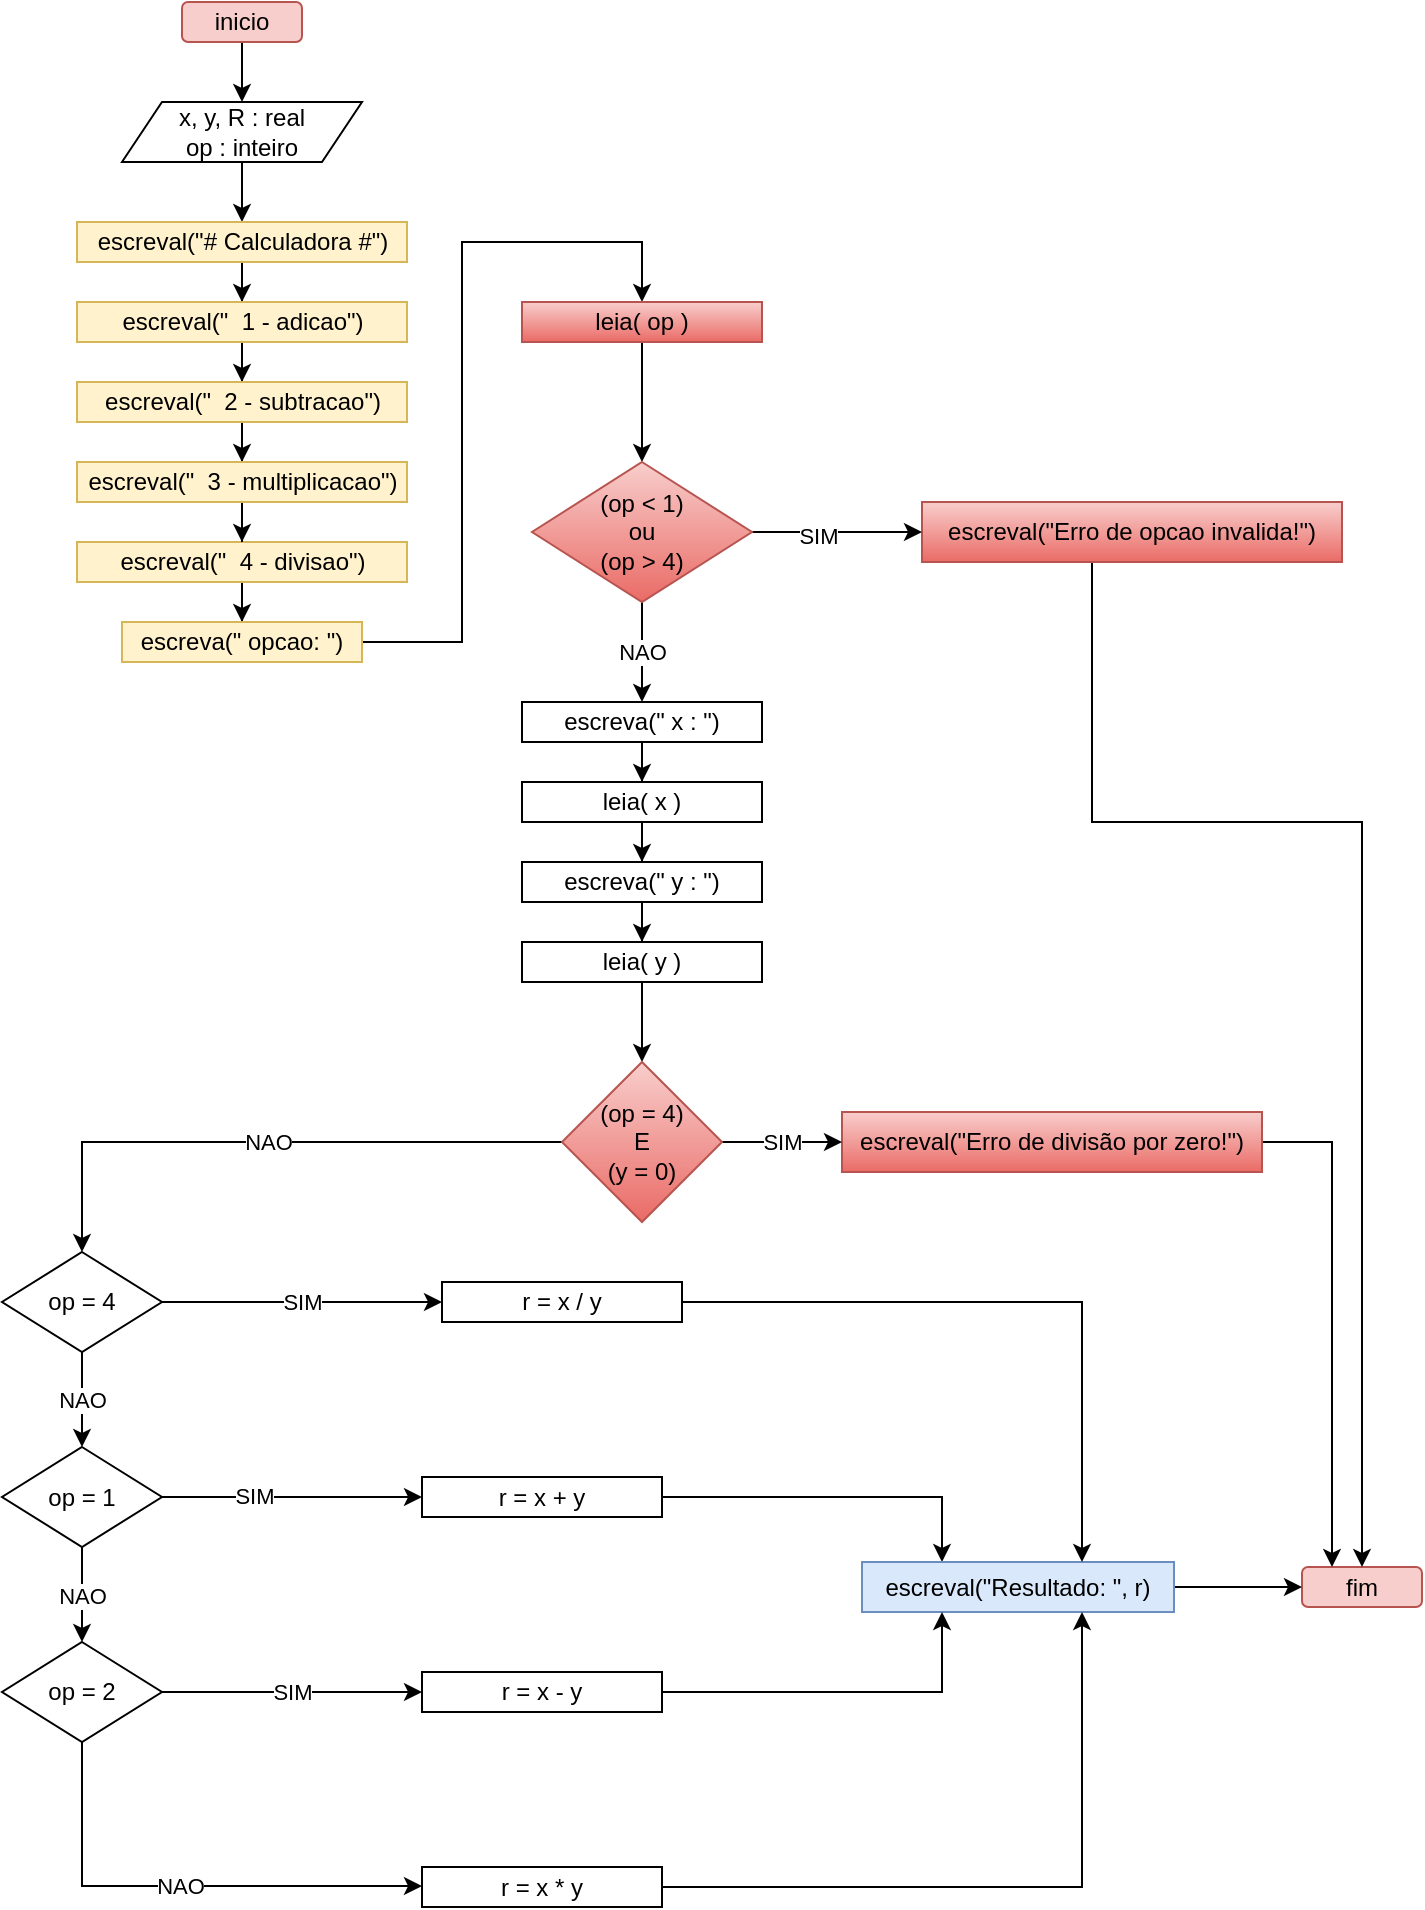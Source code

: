 <mxfile version="17.4.0" type="device"><diagram id="0b5uXZDzwn1WrcJjtgzs" name="questao-05"><mxGraphModel dx="1014" dy="757" grid="1" gridSize="10" guides="1" tooltips="1" connect="1" arrows="1" fold="1" page="1" pageScale="1" pageWidth="827" pageHeight="1169" math="0" shadow="0"><root><mxCell id="0"/><mxCell id="1" parent="0"/><mxCell id="mSgmCJY0gw_Fkkn8Ojo4-4" style="edgeStyle=orthogonalEdgeStyle;rounded=0;orthogonalLoop=1;jettySize=auto;html=1;" parent="1" source="mSgmCJY0gw_Fkkn8Ojo4-1" target="mSgmCJY0gw_Fkkn8Ojo4-3" edge="1"><mxGeometry relative="1" as="geometry"/></mxCell><mxCell id="mSgmCJY0gw_Fkkn8Ojo4-1" value="inicio" style="rounded=1;whiteSpace=wrap;html=1;fillColor=#f8cecc;strokeColor=#b85450;" parent="1" vertex="1"><mxGeometry x="170" y="10" width="60" height="20" as="geometry"/></mxCell><mxCell id="mSgmCJY0gw_Fkkn8Ojo4-2" value="fim" style="rounded=1;whiteSpace=wrap;html=1;fillColor=#f8cecc;strokeColor=#b85450;" parent="1" vertex="1"><mxGeometry x="730" y="792.5" width="60" height="20" as="geometry"/></mxCell><mxCell id="mSgmCJY0gw_Fkkn8Ojo4-5" style="edgeStyle=orthogonalEdgeStyle;rounded=0;orthogonalLoop=1;jettySize=auto;html=1;" parent="1" source="mSgmCJY0gw_Fkkn8Ojo4-3" target="mSgmCJY0gw_Fkkn8Ojo4-6" edge="1"><mxGeometry relative="1" as="geometry"><mxPoint x="200" y="120" as="targetPoint"/></mxGeometry></mxCell><mxCell id="mSgmCJY0gw_Fkkn8Ojo4-3" value="x, y,&amp;nbsp;R : real&lt;br&gt;op : inteiro" style="shape=parallelogram;perimeter=parallelogramPerimeter;whiteSpace=wrap;html=1;fixedSize=1;" parent="1" vertex="1"><mxGeometry x="140" y="60" width="120" height="30" as="geometry"/></mxCell><mxCell id="mSgmCJY0gw_Fkkn8Ojo4-11" style="edgeStyle=orthogonalEdgeStyle;rounded=0;orthogonalLoop=1;jettySize=auto;html=1;entryX=0.5;entryY=0;entryDx=0;entryDy=0;" parent="1" source="mSgmCJY0gw_Fkkn8Ojo4-6" target="mSgmCJY0gw_Fkkn8Ojo4-7" edge="1"><mxGeometry relative="1" as="geometry"/></mxCell><mxCell id="mSgmCJY0gw_Fkkn8Ojo4-6" value="escreval(&quot;# Calculadora #&quot;)" style="rounded=0;whiteSpace=wrap;html=1;fillColor=#fff2cc;strokeColor=#d6b656;" parent="1" vertex="1"><mxGeometry x="117.5" y="120" width="165" height="20" as="geometry"/></mxCell><mxCell id="mSgmCJY0gw_Fkkn8Ojo4-12" style="edgeStyle=orthogonalEdgeStyle;rounded=0;orthogonalLoop=1;jettySize=auto;html=1;entryX=0.5;entryY=0;entryDx=0;entryDy=0;" parent="1" source="mSgmCJY0gw_Fkkn8Ojo4-7" target="mSgmCJY0gw_Fkkn8Ojo4-8" edge="1"><mxGeometry relative="1" as="geometry"/></mxCell><mxCell id="mSgmCJY0gw_Fkkn8Ojo4-7" value="escreval(&quot;&amp;nbsp; 1 - adicao&quot;)" style="rounded=0;whiteSpace=wrap;html=1;fillColor=#fff2cc;strokeColor=#d6b656;" parent="1" vertex="1"><mxGeometry x="117.5" y="160" width="165" height="20" as="geometry"/></mxCell><mxCell id="mSgmCJY0gw_Fkkn8Ojo4-13" style="edgeStyle=orthogonalEdgeStyle;rounded=0;orthogonalLoop=1;jettySize=auto;html=1;entryX=0.5;entryY=0;entryDx=0;entryDy=0;" parent="1" source="mSgmCJY0gw_Fkkn8Ojo4-8" target="mSgmCJY0gw_Fkkn8Ojo4-10" edge="1"><mxGeometry relative="1" as="geometry"/></mxCell><mxCell id="mSgmCJY0gw_Fkkn8Ojo4-8" value="escreval(&quot;&amp;nbsp; 2 - subtracao&quot;)" style="rounded=0;whiteSpace=wrap;html=1;fillColor=#fff2cc;strokeColor=#d6b656;" parent="1" vertex="1"><mxGeometry x="117.5" y="200" width="165" height="20" as="geometry"/></mxCell><mxCell id="mSgmCJY0gw_Fkkn8Ojo4-16" value="" style="edgeStyle=orthogonalEdgeStyle;rounded=0;orthogonalLoop=1;jettySize=auto;html=1;" parent="1" source="mSgmCJY0gw_Fkkn8Ojo4-9" target="mSgmCJY0gw_Fkkn8Ojo4-15" edge="1"><mxGeometry relative="1" as="geometry"/></mxCell><mxCell id="mSgmCJY0gw_Fkkn8Ojo4-9" value="escreval(&quot;&amp;nbsp; 4 - divisao&quot;)" style="rounded=0;whiteSpace=wrap;html=1;fillColor=#fff2cc;strokeColor=#d6b656;" parent="1" vertex="1"><mxGeometry x="117.5" y="280" width="165" height="20" as="geometry"/></mxCell><mxCell id="mSgmCJY0gw_Fkkn8Ojo4-14" style="edgeStyle=orthogonalEdgeStyle;rounded=0;orthogonalLoop=1;jettySize=auto;html=1;entryX=0.5;entryY=0;entryDx=0;entryDy=0;" parent="1" source="mSgmCJY0gw_Fkkn8Ojo4-10" target="mSgmCJY0gw_Fkkn8Ojo4-9" edge="1"><mxGeometry relative="1" as="geometry"/></mxCell><mxCell id="mSgmCJY0gw_Fkkn8Ojo4-10" value="escreval(&quot;&amp;nbsp; 3 - multiplicacao&quot;)" style="rounded=0;whiteSpace=wrap;html=1;fillColor=#fff2cc;strokeColor=#d6b656;" parent="1" vertex="1"><mxGeometry x="117.5" y="240" width="165" height="20" as="geometry"/></mxCell><mxCell id="mSgmCJY0gw_Fkkn8Ojo4-18" value="" style="edgeStyle=orthogonalEdgeStyle;rounded=0;orthogonalLoop=1;jettySize=auto;html=1;" parent="1" source="mSgmCJY0gw_Fkkn8Ojo4-15" target="mSgmCJY0gw_Fkkn8Ojo4-17" edge="1"><mxGeometry relative="1" as="geometry"><Array as="points"><mxPoint x="310" y="330"/><mxPoint x="310" y="130"/></Array></mxGeometry></mxCell><mxCell id="mSgmCJY0gw_Fkkn8Ojo4-15" value="escreva(&quot; opcao: &quot;)" style="whiteSpace=wrap;html=1;rounded=0;fillColor=#fff2cc;strokeColor=#d6b656;" parent="1" vertex="1"><mxGeometry x="140" y="320" width="120" height="20" as="geometry"/></mxCell><mxCell id="mSgmCJY0gw_Fkkn8Ojo4-19" value="NAO" style="edgeStyle=orthogonalEdgeStyle;rounded=0;orthogonalLoop=1;jettySize=auto;html=1;exitX=0.5;exitY=1;exitDx=0;exitDy=0;" parent="1" source="Y2Bj1PFAhfNM7-F5RWZm-1" target="mSgmCJY0gw_Fkkn8Ojo4-20" edge="1"><mxGeometry relative="1" as="geometry"><mxPoint x="200" y="400" as="targetPoint"/><Array as="points"><mxPoint x="400" y="380"/><mxPoint x="400" y="380"/></Array></mxGeometry></mxCell><mxCell id="Y2Bj1PFAhfNM7-F5RWZm-6" style="edgeStyle=orthogonalEdgeStyle;rounded=0;orthogonalLoop=1;jettySize=auto;html=1;" parent="1" source="mSgmCJY0gw_Fkkn8Ojo4-17" target="Y2Bj1PFAhfNM7-F5RWZm-1" edge="1"><mxGeometry relative="1" as="geometry"/></mxCell><mxCell id="mSgmCJY0gw_Fkkn8Ojo4-17" value="leia( op )" style="whiteSpace=wrap;html=1;rounded=0;fillColor=#f8cecc;gradientColor=#ea6b66;strokeColor=#b85450;" parent="1" vertex="1"><mxGeometry x="340" y="160" width="120" height="20" as="geometry"/></mxCell><mxCell id="mSgmCJY0gw_Fkkn8Ojo4-22" style="edgeStyle=orthogonalEdgeStyle;rounded=0;orthogonalLoop=1;jettySize=auto;html=1;entryX=0.5;entryY=0;entryDx=0;entryDy=0;" parent="1" source="mSgmCJY0gw_Fkkn8Ojo4-20" target="mSgmCJY0gw_Fkkn8Ojo4-21" edge="1"><mxGeometry relative="1" as="geometry"/></mxCell><mxCell id="mSgmCJY0gw_Fkkn8Ojo4-20" value="escreva(&quot; x : &quot;)" style="rounded=0;whiteSpace=wrap;html=1;" parent="1" vertex="1"><mxGeometry x="340" y="360" width="120" height="20" as="geometry"/></mxCell><mxCell id="mSgmCJY0gw_Fkkn8Ojo4-25" style="edgeStyle=orthogonalEdgeStyle;rounded=0;orthogonalLoop=1;jettySize=auto;html=1;entryX=0.5;entryY=0;entryDx=0;entryDy=0;" parent="1" source="mSgmCJY0gw_Fkkn8Ojo4-21" target="mSgmCJY0gw_Fkkn8Ojo4-24" edge="1"><mxGeometry relative="1" as="geometry"/></mxCell><mxCell id="mSgmCJY0gw_Fkkn8Ojo4-21" value="leia( x )" style="rounded=0;whiteSpace=wrap;html=1;" parent="1" vertex="1"><mxGeometry x="340" y="400" width="120" height="20" as="geometry"/></mxCell><mxCell id="Y2Bj1PFAhfNM7-F5RWZm-9" style="edgeStyle=orthogonalEdgeStyle;rounded=0;orthogonalLoop=1;jettySize=auto;html=1;entryX=0.5;entryY=0;entryDx=0;entryDy=0;" parent="1" source="mSgmCJY0gw_Fkkn8Ojo4-23" target="Y2Bj1PFAhfNM7-F5RWZm-8" edge="1"><mxGeometry relative="1" as="geometry"/></mxCell><mxCell id="mSgmCJY0gw_Fkkn8Ojo4-23" value="leia( y )" style="rounded=0;whiteSpace=wrap;html=1;" parent="1" vertex="1"><mxGeometry x="340" y="480" width="120" height="20" as="geometry"/></mxCell><mxCell id="mSgmCJY0gw_Fkkn8Ojo4-26" style="edgeStyle=orthogonalEdgeStyle;rounded=0;orthogonalLoop=1;jettySize=auto;html=1;entryX=0.5;entryY=0;entryDx=0;entryDy=0;" parent="1" source="mSgmCJY0gw_Fkkn8Ojo4-24" target="mSgmCJY0gw_Fkkn8Ojo4-23" edge="1"><mxGeometry relative="1" as="geometry"/></mxCell><mxCell id="mSgmCJY0gw_Fkkn8Ojo4-24" value="escreva(&quot; y : &quot;)" style="rounded=0;whiteSpace=wrap;html=1;" parent="1" vertex="1"><mxGeometry x="340" y="440" width="120" height="20" as="geometry"/></mxCell><mxCell id="mSgmCJY0gw_Fkkn8Ojo4-30" value="" style="edgeStyle=orthogonalEdgeStyle;rounded=0;orthogonalLoop=1;jettySize=auto;html=1;" parent="1" source="mSgmCJY0gw_Fkkn8Ojo4-27" target="mSgmCJY0gw_Fkkn8Ojo4-29" edge="1"><mxGeometry relative="1" as="geometry"><mxPoint x="230" y="792.5" as="sourcePoint"/></mxGeometry></mxCell><mxCell id="mSgmCJY0gw_Fkkn8Ojo4-34" value="SIM" style="edgeLabel;html=1;align=center;verticalAlign=middle;resizable=0;points=[];" parent="mSgmCJY0gw_Fkkn8Ojo4-30" vertex="1" connectable="0"><mxGeometry x="-0.297" y="1" relative="1" as="geometry"><mxPoint as="offset"/></mxGeometry></mxCell><mxCell id="mSgmCJY0gw_Fkkn8Ojo4-37" value="NAO" style="edgeStyle=orthogonalEdgeStyle;rounded=0;orthogonalLoop=1;jettySize=auto;html=1;entryX=0.5;entryY=0;entryDx=0;entryDy=0;" parent="1" source="mSgmCJY0gw_Fkkn8Ojo4-27" target="mSgmCJY0gw_Fkkn8Ojo4-35" edge="1"><mxGeometry relative="1" as="geometry"><mxPoint x="190" y="817.5" as="sourcePoint"/></mxGeometry></mxCell><mxCell id="mSgmCJY0gw_Fkkn8Ojo4-27" value="op = 1" style="rhombus;whiteSpace=wrap;html=1;rounded=0;" parent="1" vertex="1"><mxGeometry x="80" y="732.5" width="80" height="50" as="geometry"/></mxCell><mxCell id="mSgmCJY0gw_Fkkn8Ojo4-32" value="" style="edgeStyle=orthogonalEdgeStyle;rounded=0;orthogonalLoop=1;jettySize=auto;html=1;" parent="1" source="mSgmCJY0gw_Fkkn8Ojo4-29" target="mSgmCJY0gw_Fkkn8Ojo4-31" edge="1"><mxGeometry relative="1" as="geometry"><Array as="points"><mxPoint x="550" y="758"/></Array></mxGeometry></mxCell><mxCell id="mSgmCJY0gw_Fkkn8Ojo4-29" value="r = x + y" style="whiteSpace=wrap;html=1;rounded=0;" parent="1" vertex="1"><mxGeometry x="290" y="747.5" width="120" height="20" as="geometry"/></mxCell><mxCell id="mSgmCJY0gw_Fkkn8Ojo4-33" style="edgeStyle=orthogonalEdgeStyle;rounded=0;orthogonalLoop=1;jettySize=auto;html=1;entryX=0;entryY=0.5;entryDx=0;entryDy=0;" parent="1" source="mSgmCJY0gw_Fkkn8Ojo4-31" target="mSgmCJY0gw_Fkkn8Ojo4-2" edge="1"><mxGeometry relative="1" as="geometry"/></mxCell><mxCell id="mSgmCJY0gw_Fkkn8Ojo4-31" value="escreval(&quot;Resultado: &quot;, r)" style="whiteSpace=wrap;html=1;rounded=0;fillColor=#dae8fc;strokeColor=#6c8ebf;" parent="1" vertex="1"><mxGeometry x="510" y="790" width="156" height="25" as="geometry"/></mxCell><mxCell id="mSgmCJY0gw_Fkkn8Ojo4-38" value="SIM" style="edgeStyle=orthogonalEdgeStyle;rounded=0;orthogonalLoop=1;jettySize=auto;html=1;" parent="1" source="mSgmCJY0gw_Fkkn8Ojo4-35" target="mSgmCJY0gw_Fkkn8Ojo4-36" edge="1"><mxGeometry relative="1" as="geometry"/></mxCell><mxCell id="mSgmCJY0gw_Fkkn8Ojo4-42" value="NAO" style="edgeStyle=orthogonalEdgeStyle;rounded=0;orthogonalLoop=1;jettySize=auto;html=1;" parent="1" source="mSgmCJY0gw_Fkkn8Ojo4-35" target="mSgmCJY0gw_Fkkn8Ojo4-41" edge="1"><mxGeometry relative="1" as="geometry"><mxPoint x="120" y="927.5" as="targetPoint"/><Array as="points"><mxPoint x="120" y="952"/></Array></mxGeometry></mxCell><mxCell id="mSgmCJY0gw_Fkkn8Ojo4-35" value="op = 2" style="rhombus;whiteSpace=wrap;html=1;rounded=0;" parent="1" vertex="1"><mxGeometry x="80" y="830" width="80" height="50" as="geometry"/></mxCell><mxCell id="mSgmCJY0gw_Fkkn8Ojo4-39" style="edgeStyle=orthogonalEdgeStyle;rounded=0;orthogonalLoop=1;jettySize=auto;html=1;" parent="1" source="mSgmCJY0gw_Fkkn8Ojo4-36" target="mSgmCJY0gw_Fkkn8Ojo4-31" edge="1"><mxGeometry relative="1" as="geometry"><Array as="points"><mxPoint x="550" y="855"/></Array></mxGeometry></mxCell><mxCell id="mSgmCJY0gw_Fkkn8Ojo4-36" value="r = x - y" style="whiteSpace=wrap;html=1;rounded=0;" parent="1" vertex="1"><mxGeometry x="290" y="845" width="120" height="20" as="geometry"/></mxCell><mxCell id="mSgmCJY0gw_Fkkn8Ojo4-44" style="edgeStyle=orthogonalEdgeStyle;rounded=0;orthogonalLoop=1;jettySize=auto;html=1;" parent="1" source="mSgmCJY0gw_Fkkn8Ojo4-41" target="mSgmCJY0gw_Fkkn8Ojo4-31" edge="1"><mxGeometry relative="1" as="geometry"><Array as="points"><mxPoint x="620" y="952"/></Array></mxGeometry></mxCell><mxCell id="mSgmCJY0gw_Fkkn8Ojo4-41" value="r = x * y" style="whiteSpace=wrap;html=1;rounded=0;" parent="1" vertex="1"><mxGeometry x="290" y="942.5" width="120" height="20" as="geometry"/></mxCell><mxCell id="mSgmCJY0gw_Fkkn8Ojo4-49" style="edgeStyle=orthogonalEdgeStyle;rounded=0;orthogonalLoop=1;jettySize=auto;html=1;" parent="1" source="mSgmCJY0gw_Fkkn8Ojo4-45" target="mSgmCJY0gw_Fkkn8Ojo4-31" edge="1"><mxGeometry relative="1" as="geometry"><Array as="points"><mxPoint x="620" y="660"/></Array></mxGeometry></mxCell><mxCell id="mSgmCJY0gw_Fkkn8Ojo4-45" value="r = x / y" style="whiteSpace=wrap;html=1;rounded=0;" parent="1" vertex="1"><mxGeometry x="300" y="650" width="120" height="20" as="geometry"/></mxCell><mxCell id="Y2Bj1PFAhfNM7-F5RWZm-13" value="SIM" style="edgeStyle=orthogonalEdgeStyle;rounded=0;orthogonalLoop=1;jettySize=auto;html=1;" parent="1" source="mSgmCJY0gw_Fkkn8Ojo4-46" target="mSgmCJY0gw_Fkkn8Ojo4-45" edge="1"><mxGeometry relative="1" as="geometry"/></mxCell><mxCell id="Y2Bj1PFAhfNM7-F5RWZm-14" value="NAO" style="edgeStyle=orthogonalEdgeStyle;rounded=0;orthogonalLoop=1;jettySize=auto;html=1;" parent="1" source="mSgmCJY0gw_Fkkn8Ojo4-46" target="mSgmCJY0gw_Fkkn8Ojo4-27" edge="1"><mxGeometry relative="1" as="geometry"/></mxCell><mxCell id="mSgmCJY0gw_Fkkn8Ojo4-46" value="op = 4" style="rhombus;whiteSpace=wrap;html=1;rounded=0;" parent="1" vertex="1"><mxGeometry x="80" y="635" width="80" height="50" as="geometry"/></mxCell><mxCell id="Y2Bj1PFAhfNM7-F5RWZm-11" style="edgeStyle=orthogonalEdgeStyle;rounded=0;orthogonalLoop=1;jettySize=auto;html=1;entryX=0.25;entryY=0;entryDx=0;entryDy=0;" parent="1" source="mSgmCJY0gw_Fkkn8Ojo4-53" target="mSgmCJY0gw_Fkkn8Ojo4-2" edge="1"><mxGeometry relative="1" as="geometry"/></mxCell><mxCell id="mSgmCJY0gw_Fkkn8Ojo4-53" value="escreval(&quot;Erro de divisão por zero!&quot;)" style="rounded=0;whiteSpace=wrap;html=1;fillColor=#f8cecc;strokeColor=#b85450;gradientColor=#ea6b66;" parent="1" vertex="1"><mxGeometry x="500" y="565" width="210" height="30" as="geometry"/></mxCell><mxCell id="NXTIZx6v13NWcT2PfvZ4-2" style="edgeStyle=orthogonalEdgeStyle;rounded=0;orthogonalLoop=1;jettySize=auto;html=1;" parent="1" source="NXTIZx6v13NWcT2PfvZ4-1" target="mSgmCJY0gw_Fkkn8Ojo4-2" edge="1"><mxGeometry relative="1" as="geometry"><Array as="points"><mxPoint x="625" y="420"/><mxPoint x="760" y="420"/></Array></mxGeometry></mxCell><mxCell id="NXTIZx6v13NWcT2PfvZ4-1" value="escreval(&quot;Erro de opcao invalida!&quot;)" style="rounded=0;whiteSpace=wrap;html=1;fillColor=#f8cecc;gradientColor=#ea6b66;strokeColor=#b85450;" parent="1" vertex="1"><mxGeometry x="540" y="260" width="210" height="30" as="geometry"/></mxCell><mxCell id="Y2Bj1PFAhfNM7-F5RWZm-3" style="edgeStyle=orthogonalEdgeStyle;rounded=0;orthogonalLoop=1;jettySize=auto;html=1;entryX=0;entryY=0.5;entryDx=0;entryDy=0;" parent="1" source="Y2Bj1PFAhfNM7-F5RWZm-1" target="NXTIZx6v13NWcT2PfvZ4-1" edge="1"><mxGeometry relative="1" as="geometry"/></mxCell><mxCell id="Y2Bj1PFAhfNM7-F5RWZm-4" value="SIM" style="edgeLabel;html=1;align=center;verticalAlign=middle;resizable=0;points=[];" parent="Y2Bj1PFAhfNM7-F5RWZm-3" vertex="1" connectable="0"><mxGeometry x="-0.228" y="-2" relative="1" as="geometry"><mxPoint as="offset"/></mxGeometry></mxCell><mxCell id="Y2Bj1PFAhfNM7-F5RWZm-1" value="(op &amp;lt; 1) &lt;br&gt;ou &lt;br&gt;(op &amp;gt; 4)" style="rhombus;whiteSpace=wrap;html=1;rounded=0;fillColor=#f8cecc;gradientColor=#ea6b66;strokeColor=#b85450;" parent="1" vertex="1"><mxGeometry x="345" y="240" width="110" height="70" as="geometry"/></mxCell><mxCell id="Y2Bj1PFAhfNM7-F5RWZm-10" value="SIM" style="edgeStyle=orthogonalEdgeStyle;rounded=0;orthogonalLoop=1;jettySize=auto;html=1;" parent="1" source="Y2Bj1PFAhfNM7-F5RWZm-8" target="mSgmCJY0gw_Fkkn8Ojo4-53" edge="1"><mxGeometry relative="1" as="geometry"/></mxCell><mxCell id="Y2Bj1PFAhfNM7-F5RWZm-12" value="NAO" style="edgeStyle=orthogonalEdgeStyle;rounded=0;orthogonalLoop=1;jettySize=auto;html=1;" parent="1" source="Y2Bj1PFAhfNM7-F5RWZm-8" target="mSgmCJY0gw_Fkkn8Ojo4-46" edge="1"><mxGeometry relative="1" as="geometry"/></mxCell><mxCell id="Y2Bj1PFAhfNM7-F5RWZm-8" value="(op = 4)&lt;br&gt;E&lt;br&gt;(y = 0)" style="rhombus;whiteSpace=wrap;html=1;fillColor=#f8cecc;gradientColor=#ea6b66;strokeColor=#b85450;" parent="1" vertex="1"><mxGeometry x="360" y="540" width="80" height="80" as="geometry"/></mxCell></root></mxGraphModel></diagram></mxfile>
